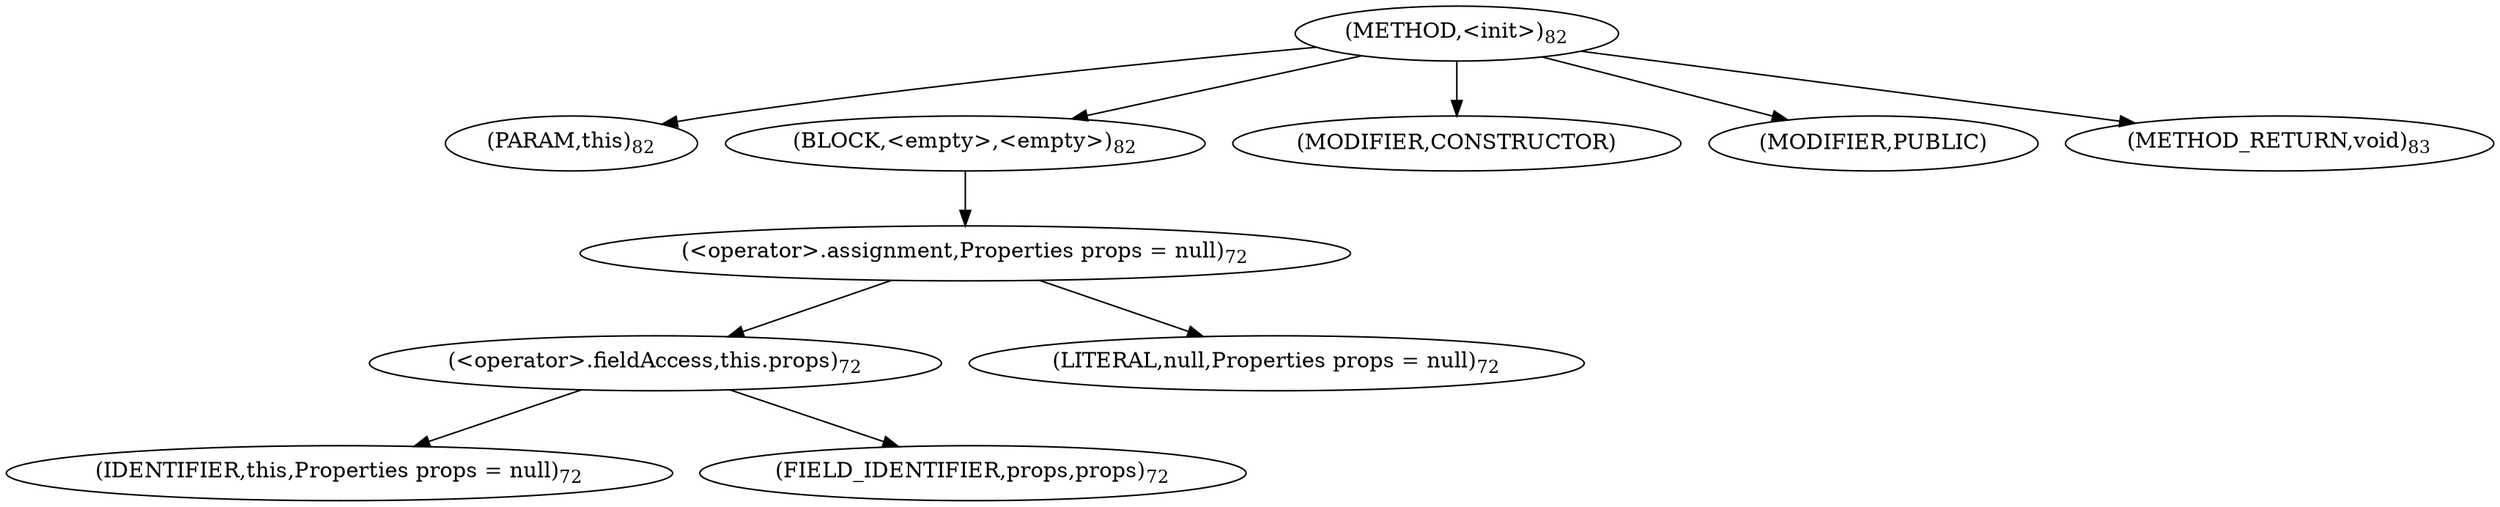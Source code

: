 digraph "&lt;init&gt;" {  
"25" [label = <(METHOD,&lt;init&gt;)<SUB>82</SUB>> ]
"26" [label = <(PARAM,this)<SUB>82</SUB>> ]
"27" [label = <(BLOCK,&lt;empty&gt;,&lt;empty&gt;)<SUB>82</SUB>> ]
"28" [label = <(&lt;operator&gt;.assignment,Properties props = null)<SUB>72</SUB>> ]
"29" [label = <(&lt;operator&gt;.fieldAccess,this.props)<SUB>72</SUB>> ]
"30" [label = <(IDENTIFIER,this,Properties props = null)<SUB>72</SUB>> ]
"31" [label = <(FIELD_IDENTIFIER,props,props)<SUB>72</SUB>> ]
"32" [label = <(LITERAL,null,Properties props = null)<SUB>72</SUB>> ]
"33" [label = <(MODIFIER,CONSTRUCTOR)> ]
"34" [label = <(MODIFIER,PUBLIC)> ]
"35" [label = <(METHOD_RETURN,void)<SUB>83</SUB>> ]
  "25" -> "26" 
  "25" -> "27" 
  "25" -> "33" 
  "25" -> "34" 
  "25" -> "35" 
  "27" -> "28" 
  "28" -> "29" 
  "28" -> "32" 
  "29" -> "30" 
  "29" -> "31" 
}

